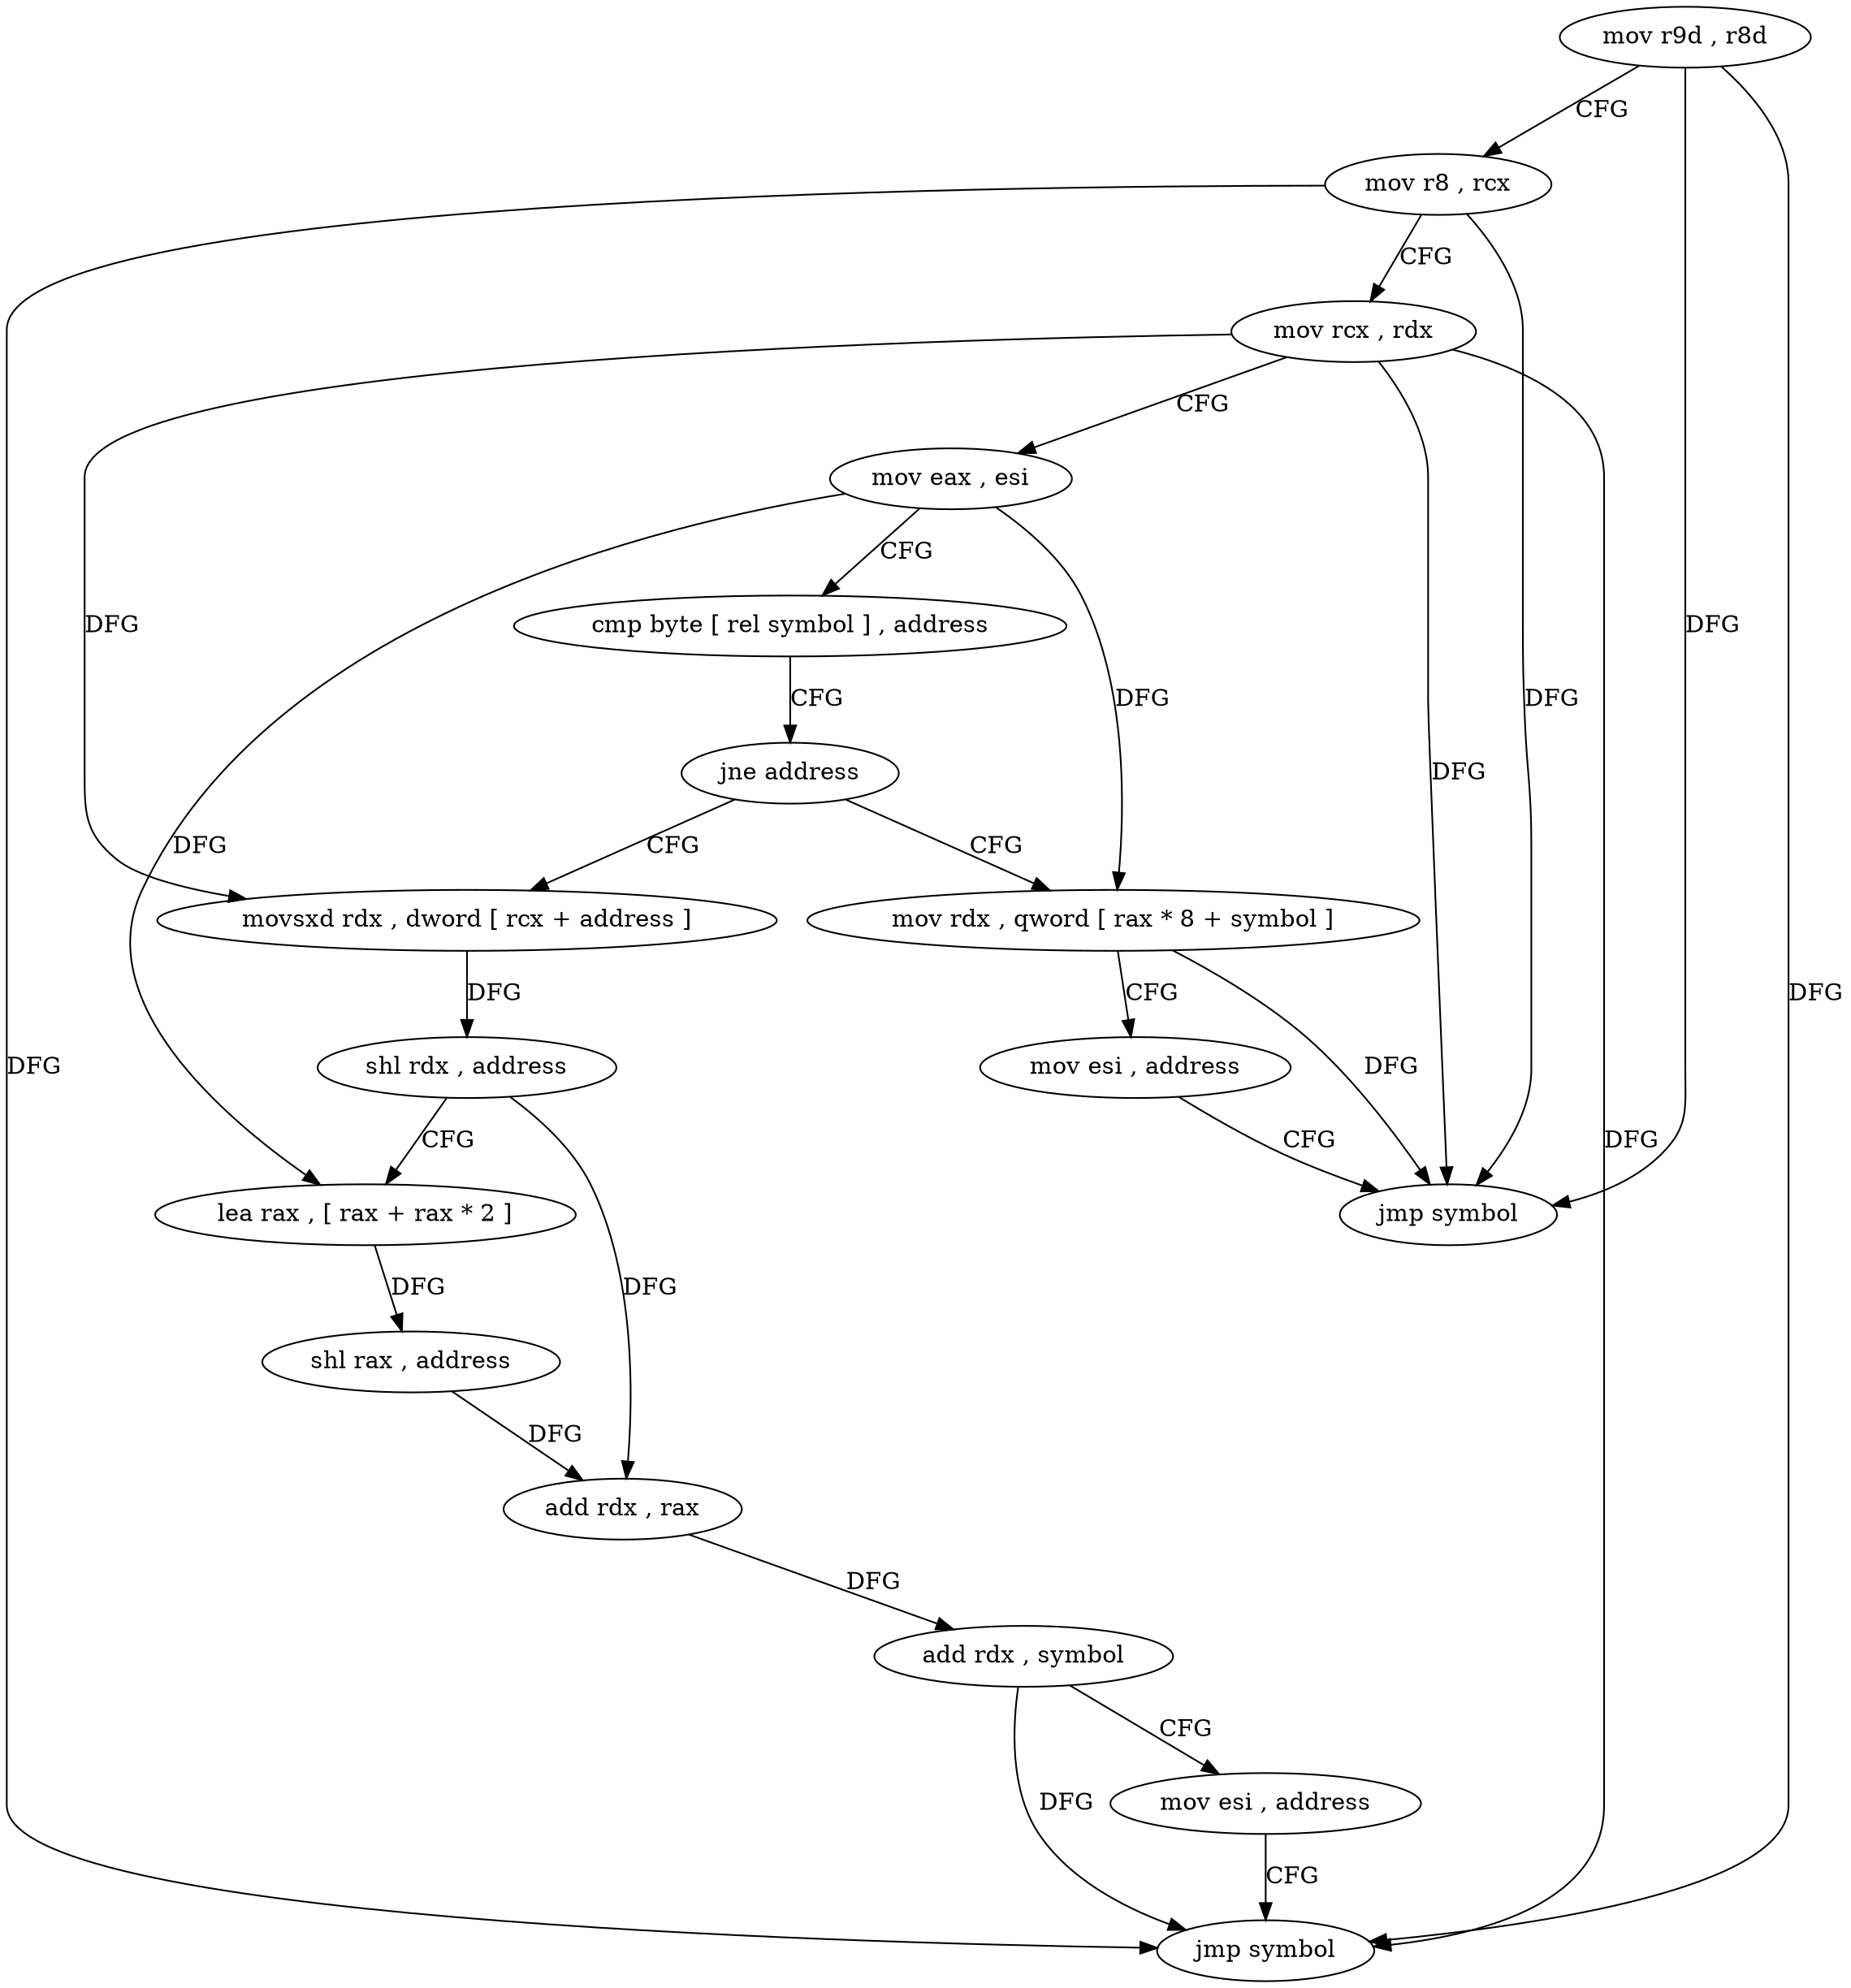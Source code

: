 digraph "func" {
"4232384" [label = "mov r9d , r8d" ]
"4232387" [label = "mov r8 , rcx" ]
"4232390" [label = "mov rcx , rdx" ]
"4232393" [label = "mov eax , esi" ]
"4232395" [label = "cmp byte [ rel symbol ] , address" ]
"4232402" [label = "jne address" ]
"4232440" [label = "mov rdx , qword [ rax * 8 + symbol ]" ]
"4232404" [label = "movsxd rdx , dword [ rcx + address ]" ]
"4232448" [label = "mov esi , address" ]
"4232453" [label = "jmp symbol" ]
"4232408" [label = "shl rdx , address" ]
"4232412" [label = "lea rax , [ rax + rax * 2 ]" ]
"4232416" [label = "shl rax , address" ]
"4232420" [label = "add rdx , rax" ]
"4232423" [label = "add rdx , symbol" ]
"4232430" [label = "mov esi , address" ]
"4232435" [label = "jmp symbol" ]
"4232384" -> "4232387" [ label = "CFG" ]
"4232384" -> "4232453" [ label = "DFG" ]
"4232384" -> "4232435" [ label = "DFG" ]
"4232387" -> "4232390" [ label = "CFG" ]
"4232387" -> "4232453" [ label = "DFG" ]
"4232387" -> "4232435" [ label = "DFG" ]
"4232390" -> "4232393" [ label = "CFG" ]
"4232390" -> "4232453" [ label = "DFG" ]
"4232390" -> "4232404" [ label = "DFG" ]
"4232390" -> "4232435" [ label = "DFG" ]
"4232393" -> "4232395" [ label = "CFG" ]
"4232393" -> "4232440" [ label = "DFG" ]
"4232393" -> "4232412" [ label = "DFG" ]
"4232395" -> "4232402" [ label = "CFG" ]
"4232402" -> "4232440" [ label = "CFG" ]
"4232402" -> "4232404" [ label = "CFG" ]
"4232440" -> "4232448" [ label = "CFG" ]
"4232440" -> "4232453" [ label = "DFG" ]
"4232404" -> "4232408" [ label = "DFG" ]
"4232448" -> "4232453" [ label = "CFG" ]
"4232408" -> "4232412" [ label = "CFG" ]
"4232408" -> "4232420" [ label = "DFG" ]
"4232412" -> "4232416" [ label = "DFG" ]
"4232416" -> "4232420" [ label = "DFG" ]
"4232420" -> "4232423" [ label = "DFG" ]
"4232423" -> "4232430" [ label = "CFG" ]
"4232423" -> "4232435" [ label = "DFG" ]
"4232430" -> "4232435" [ label = "CFG" ]
}
